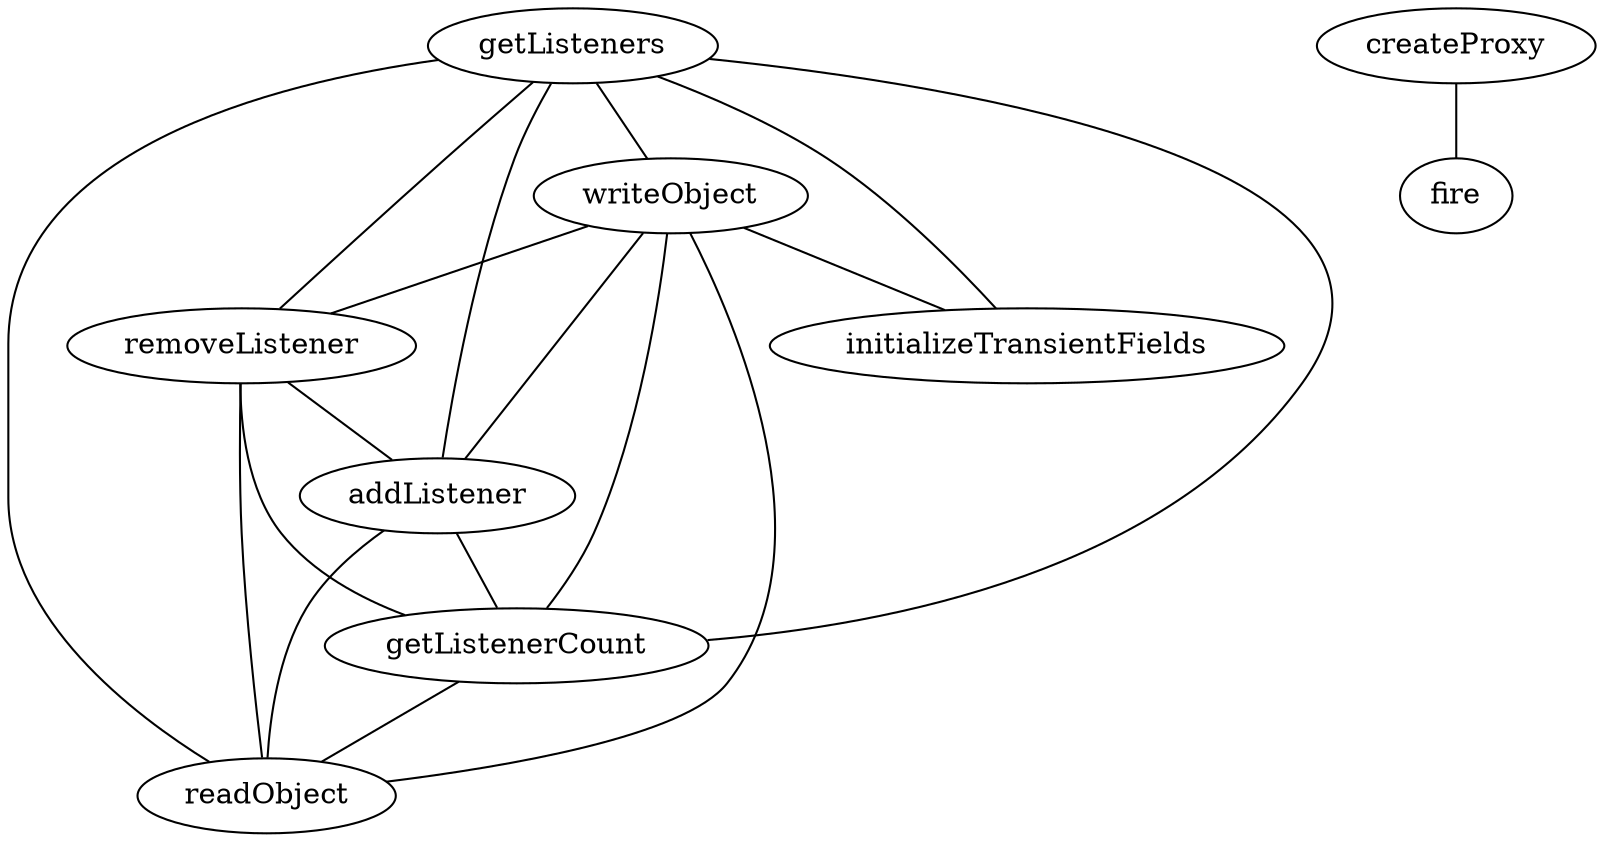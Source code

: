 strict graph ip_map {
getListeners--writeObject;
getListeners--removeListener;
getListeners--initializeTransientFields;
getListeners--addListener;
getListeners--getListenerCount;
getListeners--readObject;
createProxy--fire;
writeObject--removeListener;
writeObject--initializeTransientFields;
writeObject--addListener;
writeObject--getListenerCount;
writeObject--readObject;
removeListener--addListener;
removeListener--getListenerCount;
removeListener--readObject;
addListener--getListenerCount;
addListener--readObject;
getListenerCount--readObject;
}